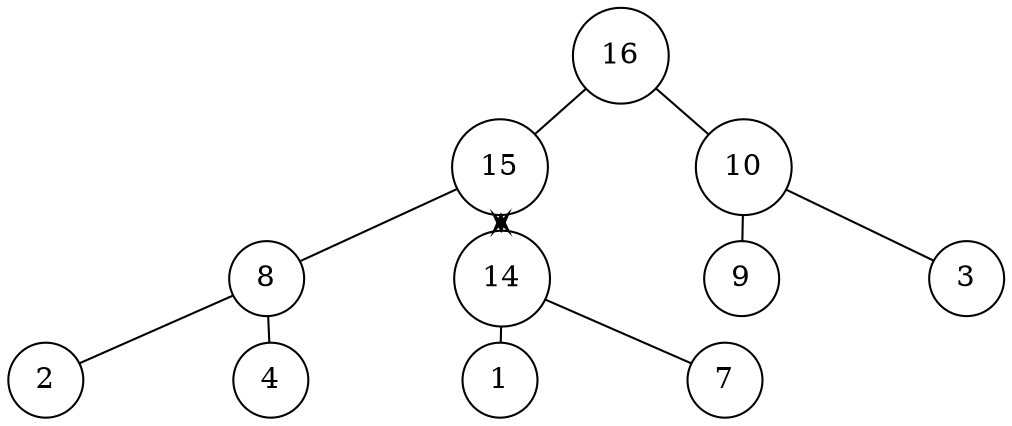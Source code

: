 digraph BT2C1 {
    nodesep=1;
    ranksep=0.1;
    margin=0;
    graph [ordering="out"]
    node [shape=circle];
    edge [arrowsize=0.8, arrowhead=none, arrowtail=none];
    16 -> 15;
    16 -> 10;
    15 -> 8;
    15 -> 14 [arrowhead=vee, arrowtail=vee, dir=both];
    10 -> 9;
    10 -> 3;
    8 -> 2;
    8 -> 4;
    14 -> 1;
    14 -> 7;
}